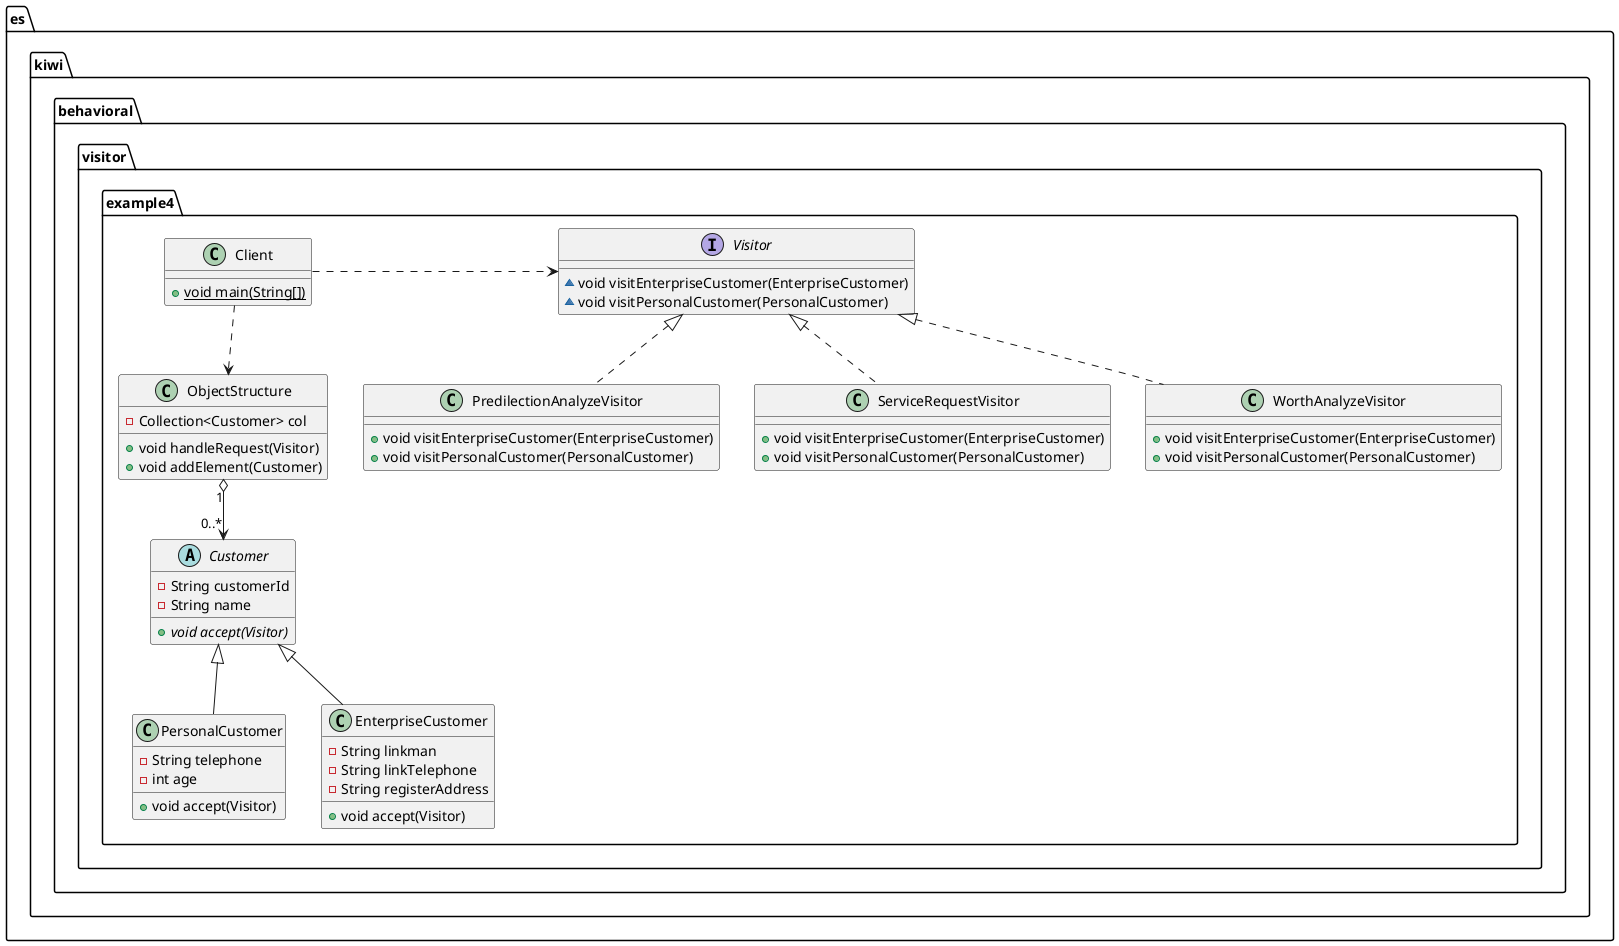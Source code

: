 @startuml
interface es.kiwi.behavioral.visitor.example4.Visitor {
~ void visitEnterpriseCustomer(EnterpriseCustomer)
~ void visitPersonalCustomer(PersonalCustomer)
}
class es.kiwi.behavioral.visitor.example4.PersonalCustomer {
- String telephone
- int age
+ void accept(Visitor)
}
class es.kiwi.behavioral.visitor.example4.WorthAnalyzeVisitor {
+ void visitEnterpriseCustomer(EnterpriseCustomer)
+ void visitPersonalCustomer(PersonalCustomer)
}
class es.kiwi.behavioral.visitor.example4.PredilectionAnalyzeVisitor {
+ void visitEnterpriseCustomer(EnterpriseCustomer)
+ void visitPersonalCustomer(PersonalCustomer)
}
class es.kiwi.behavioral.visitor.example4.ServiceRequestVisitor {
+ void visitEnterpriseCustomer(EnterpriseCustomer)
+ void visitPersonalCustomer(PersonalCustomer)
}
class es.kiwi.behavioral.visitor.example4.ObjectStructure {
- Collection<Customer> col
+ void handleRequest(Visitor)
+ void addElement(Customer)
}
class es.kiwi.behavioral.visitor.example4.EnterpriseCustomer {
- String linkman
- String linkTelephone
- String registerAddress
+ void accept(Visitor)
}
class es.kiwi.behavioral.visitor.example4.Client {
+ {static} void main(String[])
}
abstract class es.kiwi.behavioral.visitor.example4.Customer {
- String customerId
- String name
+ {abstract}void accept(Visitor)
}


es.kiwi.behavioral.visitor.example4.Customer <|-- es.kiwi.behavioral.visitor.example4.PersonalCustomer
es.kiwi.behavioral.visitor.example4.Visitor <|.. es.kiwi.behavioral.visitor.example4.WorthAnalyzeVisitor
es.kiwi.behavioral.visitor.example4.Visitor <|.. es.kiwi.behavioral.visitor.example4.PredilectionAnalyzeVisitor
es.kiwi.behavioral.visitor.example4.Visitor <|.. es.kiwi.behavioral.visitor.example4.ServiceRequestVisitor
es.kiwi.behavioral.visitor.example4.Customer <|-- es.kiwi.behavioral.visitor.example4.EnterpriseCustomer
es.kiwi.behavioral.visitor.example4.ObjectStructure "1" o--> "0..*" es.kiwi.behavioral.visitor.example4.Customer
es.kiwi.behavioral.visitor.example4.Client .right.> es.kiwi.behavioral.visitor.example4.Visitor
es.kiwi.behavioral.visitor.example4.Client ..> es.kiwi.behavioral.visitor.example4.ObjectStructure
@enduml